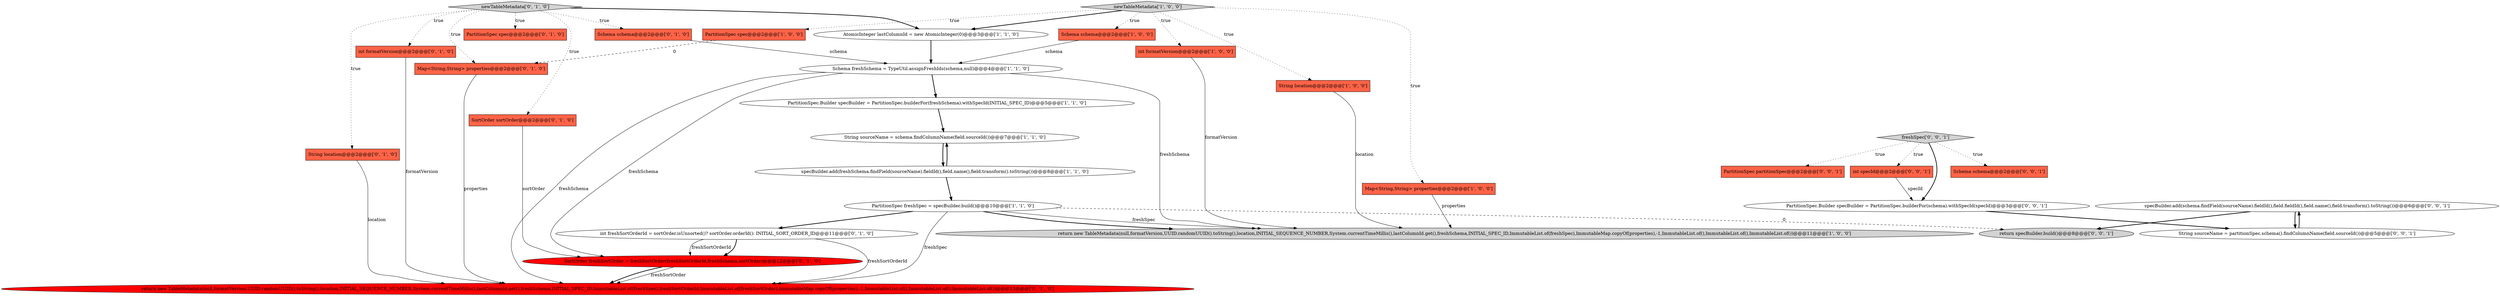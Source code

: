 digraph {
18 [style = filled, label = "int formatVersion@@@2@@@['0', '1', '0']", fillcolor = tomato, shape = box image = "AAA0AAABBB2BBB"];
25 [style = filled, label = "freshSpec['0', '0', '1']", fillcolor = lightgray, shape = diamond image = "AAA0AAABBB3BBB"];
9 [style = filled, label = "PartitionSpec freshSpec = specBuilder.build()@@@10@@@['1', '1', '0']", fillcolor = white, shape = ellipse image = "AAA0AAABBB1BBB"];
16 [style = filled, label = "SortOrder freshSortOrder = freshSortOrder(freshSortOrderId,freshSchema,sortOrder)@@@12@@@['0', '1', '0']", fillcolor = red, shape = ellipse image = "AAA1AAABBB2BBB"];
12 [style = filled, label = "String sourceName = schema.findColumnName(field.sourceId())@@@7@@@['1', '1', '0']", fillcolor = white, shape = ellipse image = "AAA0AAABBB1BBB"];
21 [style = filled, label = "PartitionSpec spec@@@2@@@['0', '1', '0']", fillcolor = tomato, shape = box image = "AAA0AAABBB2BBB"];
1 [style = filled, label = "PartitionSpec.Builder specBuilder = PartitionSpec.builderFor(freshSchema).withSpecId(INITIAL_SPEC_ID)@@@5@@@['1', '1', '0']", fillcolor = white, shape = ellipse image = "AAA0AAABBB1BBB"];
7 [style = filled, label = "String location@@@2@@@['1', '0', '0']", fillcolor = tomato, shape = box image = "AAA0AAABBB1BBB"];
15 [style = filled, label = "Schema schema@@@2@@@['0', '1', '0']", fillcolor = tomato, shape = box image = "AAA0AAABBB2BBB"];
8 [style = filled, label = "Schema freshSchema = TypeUtil.assignFreshIds(schema,null)@@@4@@@['1', '1', '0']", fillcolor = white, shape = ellipse image = "AAA0AAABBB1BBB"];
11 [style = filled, label = "AtomicInteger lastColumnId = new AtomicInteger(0)@@@3@@@['1', '1', '0']", fillcolor = white, shape = ellipse image = "AAA0AAABBB1BBB"];
20 [style = filled, label = "return new TableMetadata(null,formatVersion,UUID.randomUUID().toString(),location,INITIAL_SEQUENCE_NUMBER,System.currentTimeMillis(),lastColumnId.get(),freshSchema,INITIAL_SPEC_ID,ImmutableList.of(freshSpec),freshSortOrderId,ImmutableList.of(freshSortOrder),ImmutableMap.copyOf(properties),-1,ImmutableList.of(),ImmutableList.of(),ImmutableList.of())@@@13@@@['0', '1', '0']", fillcolor = red, shape = ellipse image = "AAA1AAABBB2BBB"];
30 [style = filled, label = "Schema schema@@@2@@@['0', '0', '1']", fillcolor = tomato, shape = box image = "AAA0AAABBB3BBB"];
28 [style = filled, label = "PartitionSpec.Builder specBuilder = PartitionSpec.builderFor(schema).withSpecId(specId)@@@3@@@['0', '0', '1']", fillcolor = white, shape = ellipse image = "AAA0AAABBB3BBB"];
17 [style = filled, label = "String location@@@2@@@['0', '1', '0']", fillcolor = tomato, shape = box image = "AAA0AAABBB2BBB"];
22 [style = filled, label = "Map<String,String> properties@@@2@@@['0', '1', '0']", fillcolor = tomato, shape = box image = "AAA1AAABBB2BBB"];
19 [style = filled, label = "SortOrder sortOrder@@@2@@@['0', '1', '0']", fillcolor = tomato, shape = box image = "AAA0AAABBB2BBB"];
4 [style = filled, label = "Schema schema@@@2@@@['1', '0', '0']", fillcolor = tomato, shape = box image = "AAA0AAABBB1BBB"];
3 [style = filled, label = "return new TableMetadata(null,formatVersion,UUID.randomUUID().toString(),location,INITIAL_SEQUENCE_NUMBER,System.currentTimeMillis(),lastColumnId.get(),freshSchema,INITIAL_SPEC_ID,ImmutableList.of(freshSpec),ImmutableMap.copyOf(properties),-1,ImmutableList.of(),ImmutableList.of(),ImmutableList.of())@@@11@@@['1', '0', '0']", fillcolor = lightgray, shape = ellipse image = "AAA0AAABBB1BBB"];
14 [style = filled, label = "newTableMetadata['0', '1', '0']", fillcolor = lightgray, shape = diamond image = "AAA0AAABBB2BBB"];
26 [style = filled, label = "PartitionSpec partitionSpec@@@2@@@['0', '0', '1']", fillcolor = tomato, shape = box image = "AAA0AAABBB3BBB"];
24 [style = filled, label = "return specBuilder.build()@@@8@@@['0', '0', '1']", fillcolor = lightgray, shape = ellipse image = "AAA0AAABBB3BBB"];
29 [style = filled, label = "String sourceName = partitionSpec.schema().findColumnName(field.sourceId())@@@5@@@['0', '0', '1']", fillcolor = white, shape = ellipse image = "AAA0AAABBB3BBB"];
10 [style = filled, label = "PartitionSpec spec@@@2@@@['1', '0', '0']", fillcolor = tomato, shape = box image = "AAA1AAABBB1BBB"];
5 [style = filled, label = "Map<String,String> properties@@@2@@@['1', '0', '0']", fillcolor = tomato, shape = box image = "AAA0AAABBB1BBB"];
0 [style = filled, label = "int formatVersion@@@2@@@['1', '0', '0']", fillcolor = tomato, shape = box image = "AAA0AAABBB1BBB"];
13 [style = filled, label = "int freshSortOrderId = sortOrder.isUnsorted()? sortOrder.orderId(): INITIAL_SORT_ORDER_ID@@@11@@@['0', '1', '0']", fillcolor = white, shape = ellipse image = "AAA0AAABBB2BBB"];
27 [style = filled, label = "int specId@@@2@@@['0', '0', '1']", fillcolor = tomato, shape = box image = "AAA0AAABBB3BBB"];
6 [style = filled, label = "specBuilder.add(freshSchema.findField(sourceName).fieldId(),field.name(),field.transform().toString())@@@8@@@['1', '1', '0']", fillcolor = white, shape = ellipse image = "AAA0AAABBB1BBB"];
23 [style = filled, label = "specBuilder.add(schema.findField(sourceName).fieldId(),field.fieldId(),field.name(),field.transform().toString())@@@6@@@['0', '0', '1']", fillcolor = white, shape = ellipse image = "AAA0AAABBB3BBB"];
2 [style = filled, label = "newTableMetadata['1', '0', '0']", fillcolor = lightgray, shape = diamond image = "AAA0AAABBB1BBB"];
28->29 [style = bold, label=""];
25->28 [style = bold, label=""];
2->0 [style = dotted, label="true"];
14->19 [style = dotted, label="true"];
0->3 [style = solid, label="formatVersion"];
9->24 [style = dashed, label="0"];
17->20 [style = solid, label="location"];
14->22 [style = dotted, label="true"];
13->20 [style = solid, label="freshSortOrderId"];
29->23 [style = bold, label=""];
9->3 [style = solid, label="freshSpec"];
10->22 [style = dashed, label="0"];
15->8 [style = solid, label="schema"];
7->3 [style = solid, label="location"];
12->6 [style = bold, label=""];
13->16 [style = bold, label=""];
13->16 [style = solid, label="freshSortOrderId"];
23->29 [style = bold, label=""];
8->1 [style = bold, label=""];
14->17 [style = dotted, label="true"];
14->15 [style = dotted, label="true"];
19->16 [style = solid, label="sortOrder"];
23->24 [style = bold, label=""];
4->8 [style = solid, label="schema"];
14->21 [style = dotted, label="true"];
8->3 [style = solid, label="freshSchema"];
22->20 [style = solid, label="properties"];
16->20 [style = solid, label="freshSortOrder"];
9->20 [style = solid, label="freshSpec"];
8->16 [style = solid, label="freshSchema"];
5->3 [style = solid, label="properties"];
2->7 [style = dotted, label="true"];
2->4 [style = dotted, label="true"];
1->12 [style = bold, label=""];
8->20 [style = solid, label="freshSchema"];
9->3 [style = bold, label=""];
11->8 [style = bold, label=""];
18->20 [style = solid, label="formatVersion"];
27->28 [style = solid, label="specId"];
6->9 [style = bold, label=""];
2->5 [style = dotted, label="true"];
25->27 [style = dotted, label="true"];
16->20 [style = bold, label=""];
25->30 [style = dotted, label="true"];
14->11 [style = bold, label=""];
14->18 [style = dotted, label="true"];
2->11 [style = bold, label=""];
25->26 [style = dotted, label="true"];
2->10 [style = dotted, label="true"];
9->13 [style = bold, label=""];
6->12 [style = bold, label=""];
}
